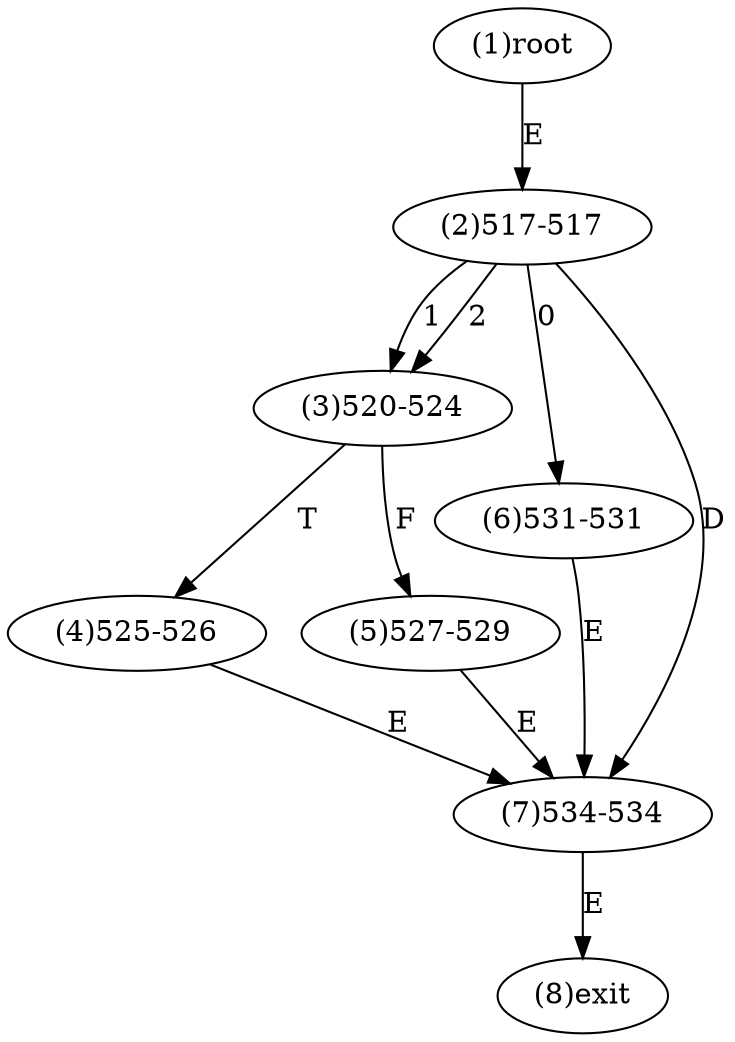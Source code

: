 digraph "" { 
1[ label="(1)root"];
2[ label="(2)517-517"];
3[ label="(3)520-524"];
4[ label="(4)525-526"];
5[ label="(5)527-529"];
6[ label="(6)531-531"];
7[ label="(7)534-534"];
8[ label="(8)exit"];
1->2[ label="E"];
2->6[ label="0"];
2->3[ label="1"];
2->3[ label="2"];
2->7[ label="D"];
3->5[ label="F"];
3->4[ label="T"];
4->7[ label="E"];
5->7[ label="E"];
6->7[ label="E"];
7->8[ label="E"];
}